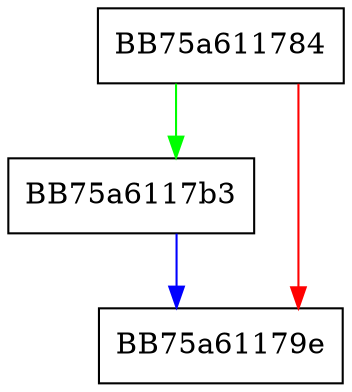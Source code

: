 digraph freeP4FuncCtx {
  node [shape="box"];
  graph [splines=ortho];
  BB75a611784 -> BB75a6117b3 [color="green"];
  BB75a611784 -> BB75a61179e [color="red"];
  BB75a6117b3 -> BB75a61179e [color="blue"];
}